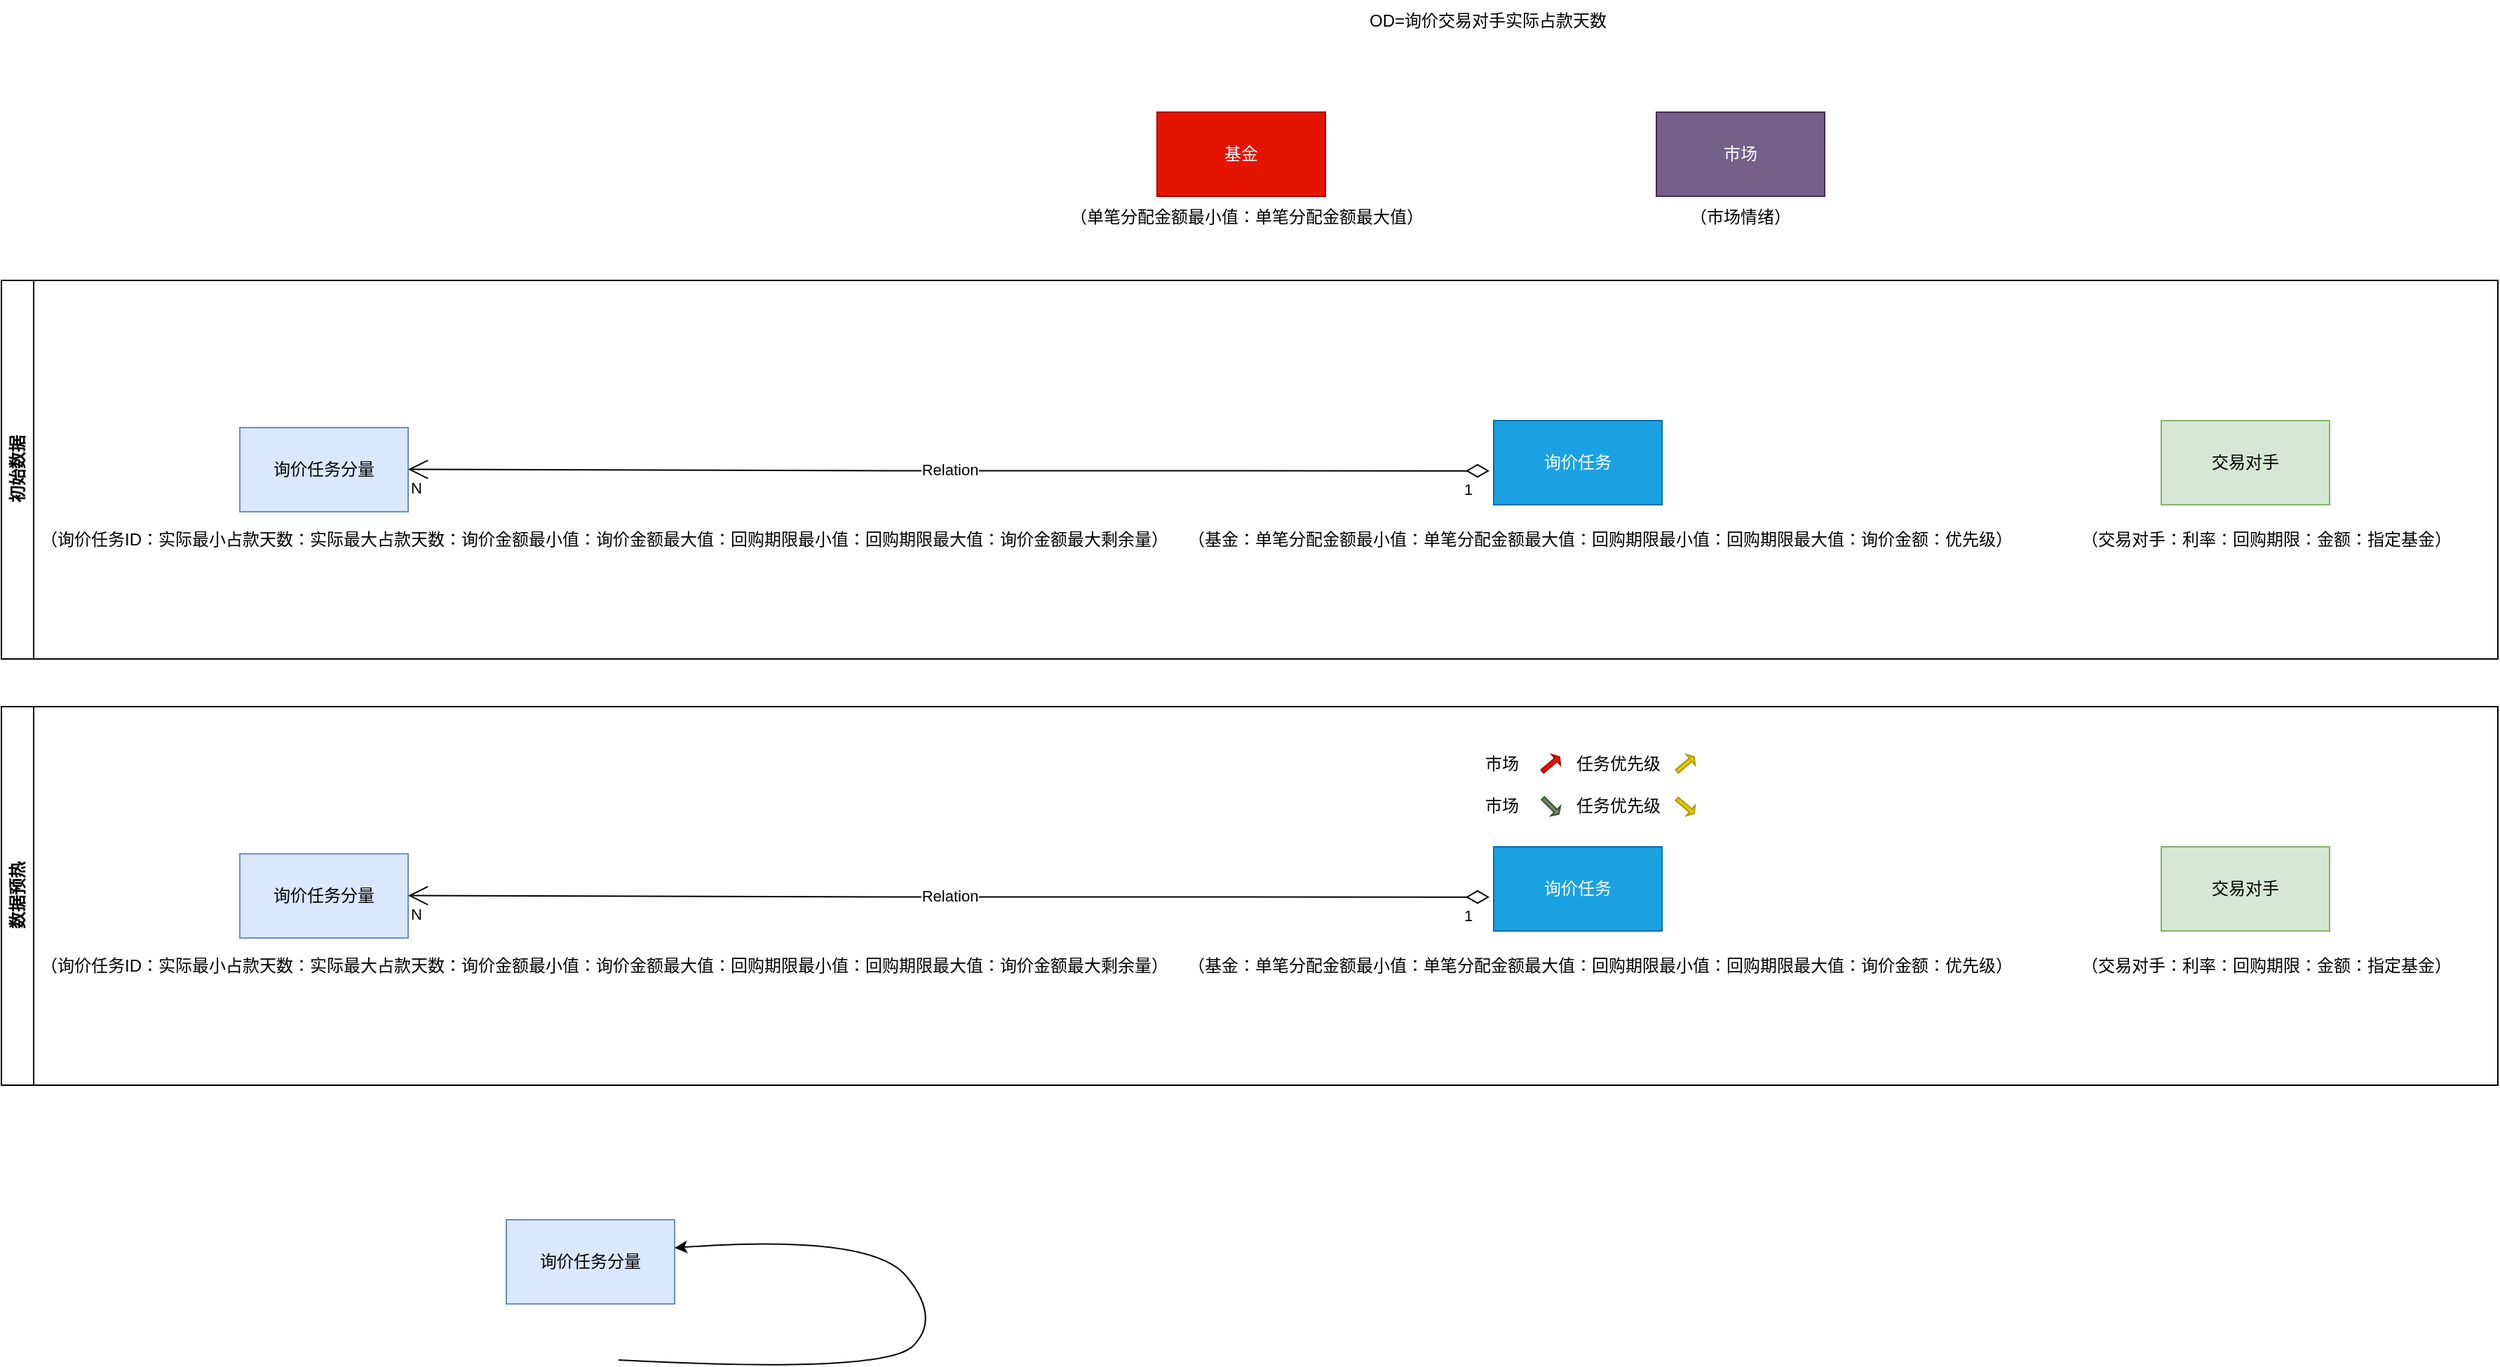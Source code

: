 <mxfile version="21.7.4" type="github">
  <diagram name="第 1 页" id="x_bTeJKKa33n8SwNwRoZ">
    <mxGraphModel dx="1403" dy="311" grid="1" gridSize="10" guides="1" tooltips="1" connect="1" arrows="1" fold="1" page="1" pageScale="1" pageWidth="827" pageHeight="1169" math="0" shadow="0">
      <root>
        <mxCell id="0" />
        <mxCell id="1" parent="0" />
        <mxCell id="mna81Xxy5MV_5b3Kb8om-2" value="OD=询价交易对手实际占款天数&lt;br&gt;" style="text;html=1;strokeColor=none;fillColor=none;align=center;verticalAlign=middle;whiteSpace=wrap;rounded=0;" vertex="1" parent="1">
          <mxGeometry x="240" y="80" width="220" height="30" as="geometry" />
        </mxCell>
        <mxCell id="mna81Xxy5MV_5b3Kb8om-10" value="初始数据" style="swimlane;horizontal=0;whiteSpace=wrap;html=1;" vertex="1" parent="1">
          <mxGeometry x="-710" y="280" width="1780" height="270" as="geometry" />
        </mxCell>
        <mxCell id="mna81Xxy5MV_5b3Kb8om-27" value="（基金：单笔分配金额最小值：单笔分配金额最大值：回购期限最小值：回购期限最大值：询价金额：优先级）" style="text;html=1;strokeColor=none;fillColor=none;align=center;verticalAlign=middle;whiteSpace=wrap;rounded=0;" vertex="1" parent="mna81Xxy5MV_5b3Kb8om-10">
          <mxGeometry x="840" y="170" width="600" height="30" as="geometry" />
        </mxCell>
        <mxCell id="mna81Xxy5MV_5b3Kb8om-8" value="交易对手" style="rounded=0;whiteSpace=wrap;html=1;fillColor=#d5e8d4;strokeColor=#82b366;" vertex="1" parent="mna81Xxy5MV_5b3Kb8om-10">
          <mxGeometry x="1540" y="100" width="120" height="60" as="geometry" />
        </mxCell>
        <mxCell id="mna81Xxy5MV_5b3Kb8om-26" value="（交易对手：利率：回购期限：金额：指定基金）" style="text;html=1;strokeColor=none;fillColor=none;align=center;verticalAlign=middle;whiteSpace=wrap;rounded=0;" vertex="1" parent="mna81Xxy5MV_5b3Kb8om-10">
          <mxGeometry x="1460" y="170" width="310" height="30" as="geometry" />
        </mxCell>
        <mxCell id="mna81Xxy5MV_5b3Kb8om-3" value="询价任务" style="rounded=0;whiteSpace=wrap;html=1;fillColor=#1ba1e2;strokeColor=#006EAF;fontColor=#ffffff;" vertex="1" parent="mna81Xxy5MV_5b3Kb8om-10">
          <mxGeometry x="1064" y="100" width="120" height="60" as="geometry" />
        </mxCell>
        <mxCell id="mna81Xxy5MV_5b3Kb8om-7" value="询价任务分量" style="rounded=0;whiteSpace=wrap;html=1;fillColor=#dae8fc;strokeColor=#6c8ebf;" vertex="1" parent="mna81Xxy5MV_5b3Kb8om-10">
          <mxGeometry x="170" y="105" width="120" height="60" as="geometry" />
        </mxCell>
        <mxCell id="mna81Xxy5MV_5b3Kb8om-4" value="Relation" style="endArrow=open;html=1;endSize=12;startArrow=diamondThin;startSize=14;startFill=0;edgeStyle=orthogonalEdgeStyle;rounded=0;entryX=1;entryY=0.5;entryDx=0;entryDy=0;exitX=-0.025;exitY=0.597;exitDx=0;exitDy=0;exitPerimeter=0;" edge="1" parent="mna81Xxy5MV_5b3Kb8om-10" source="mna81Xxy5MV_5b3Kb8om-3">
          <mxGeometry relative="1" as="geometry">
            <mxPoint x="430" y="134.8" as="sourcePoint" />
            <mxPoint x="290" y="134.8" as="targetPoint" />
          </mxGeometry>
        </mxCell>
        <mxCell id="mna81Xxy5MV_5b3Kb8om-5" value="1" style="edgeLabel;resizable=0;html=1;align=left;verticalAlign=top;" connectable="0" vertex="1" parent="mna81Xxy5MV_5b3Kb8om-4">
          <mxGeometry x="-1" relative="1" as="geometry">
            <mxPoint x="-20" as="offset" />
          </mxGeometry>
        </mxCell>
        <mxCell id="mna81Xxy5MV_5b3Kb8om-6" value="N" style="edgeLabel;resizable=0;html=1;align=right;verticalAlign=top;" connectable="0" vertex="1" parent="mna81Xxy5MV_5b3Kb8om-4">
          <mxGeometry x="1" relative="1" as="geometry">
            <mxPoint x="10" as="offset" />
          </mxGeometry>
        </mxCell>
        <mxCell id="mna81Xxy5MV_5b3Kb8om-29" value="（询价任务ID：实际最小占款天数：实际最大占款天数：询价金额最小值：询价金额最大值：回购期限最小值：回购期限最大值：询价金额最大剩余量）" style="text;html=1;strokeColor=none;fillColor=none;align=center;verticalAlign=middle;whiteSpace=wrap;rounded=0;" vertex="1" parent="mna81Xxy5MV_5b3Kb8om-10">
          <mxGeometry x="20" y="170" width="820" height="30" as="geometry" />
        </mxCell>
        <mxCell id="mna81Xxy5MV_5b3Kb8om-30" value="基金" style="rounded=0;whiteSpace=wrap;html=1;fillColor=#e51400;fontColor=#ffffff;strokeColor=#B20000;" vertex="1" parent="1">
          <mxGeometry x="114" y="160" width="120" height="60" as="geometry" />
        </mxCell>
        <mxCell id="mna81Xxy5MV_5b3Kb8om-31" value="市场" style="rounded=0;whiteSpace=wrap;html=1;fillColor=#76608a;fontColor=#ffffff;strokeColor=#432D57;" vertex="1" parent="1">
          <mxGeometry x="470" y="160" width="120" height="60" as="geometry" />
        </mxCell>
        <mxCell id="mna81Xxy5MV_5b3Kb8om-32" value="（市场情绪）" style="text;html=1;strokeColor=none;fillColor=none;align=center;verticalAlign=middle;whiteSpace=wrap;rounded=0;" vertex="1" parent="1">
          <mxGeometry x="490" y="220" width="80" height="30" as="geometry" />
        </mxCell>
        <mxCell id="mna81Xxy5MV_5b3Kb8om-35" value="（单笔分配金额最小值：单笔分配金额最大值）" style="text;html=1;strokeColor=none;fillColor=none;align=center;verticalAlign=middle;whiteSpace=wrap;rounded=0;" vertex="1" parent="1">
          <mxGeometry x="10" y="220" width="336" height="30" as="geometry" />
        </mxCell>
        <mxCell id="mna81Xxy5MV_5b3Kb8om-36" value="数据预热" style="swimlane;horizontal=0;whiteSpace=wrap;html=1;" vertex="1" parent="1">
          <mxGeometry x="-710" y="584" width="1780" height="270" as="geometry" />
        </mxCell>
        <mxCell id="mna81Xxy5MV_5b3Kb8om-37" value="（基金：单笔分配金额最小值：单笔分配金额最大值：回购期限最小值：回购期限最大值：询价金额：优先级）" style="text;html=1;strokeColor=none;fillColor=none;align=center;verticalAlign=middle;whiteSpace=wrap;rounded=0;" vertex="1" parent="mna81Xxy5MV_5b3Kb8om-36">
          <mxGeometry x="840" y="170" width="600" height="30" as="geometry" />
        </mxCell>
        <mxCell id="mna81Xxy5MV_5b3Kb8om-38" value="交易对手" style="rounded=0;whiteSpace=wrap;html=1;fillColor=#d5e8d4;strokeColor=#82b366;" vertex="1" parent="mna81Xxy5MV_5b3Kb8om-36">
          <mxGeometry x="1540" y="100" width="120" height="60" as="geometry" />
        </mxCell>
        <mxCell id="mna81Xxy5MV_5b3Kb8om-39" value="（交易对手：利率：回购期限：金额：指定基金）" style="text;html=1;strokeColor=none;fillColor=none;align=center;verticalAlign=middle;whiteSpace=wrap;rounded=0;" vertex="1" parent="mna81Xxy5MV_5b3Kb8om-36">
          <mxGeometry x="1460" y="170" width="310" height="30" as="geometry" />
        </mxCell>
        <mxCell id="mna81Xxy5MV_5b3Kb8om-40" value="询价任务" style="rounded=0;whiteSpace=wrap;html=1;fillColor=#1ba1e2;strokeColor=#006EAF;fontColor=#ffffff;" vertex="1" parent="mna81Xxy5MV_5b3Kb8om-36">
          <mxGeometry x="1064" y="100" width="120" height="60" as="geometry" />
        </mxCell>
        <mxCell id="mna81Xxy5MV_5b3Kb8om-41" value="询价任务分量" style="rounded=0;whiteSpace=wrap;html=1;fillColor=#dae8fc;strokeColor=#6c8ebf;" vertex="1" parent="mna81Xxy5MV_5b3Kb8om-36">
          <mxGeometry x="170" y="105" width="120" height="60" as="geometry" />
        </mxCell>
        <mxCell id="mna81Xxy5MV_5b3Kb8om-42" value="Relation" style="endArrow=open;html=1;endSize=12;startArrow=diamondThin;startSize=14;startFill=0;edgeStyle=orthogonalEdgeStyle;rounded=0;entryX=1;entryY=0.5;entryDx=0;entryDy=0;exitX=-0.025;exitY=0.597;exitDx=0;exitDy=0;exitPerimeter=0;" edge="1" parent="mna81Xxy5MV_5b3Kb8om-36" source="mna81Xxy5MV_5b3Kb8om-40">
          <mxGeometry relative="1" as="geometry">
            <mxPoint x="430" y="134.8" as="sourcePoint" />
            <mxPoint x="290" y="134.8" as="targetPoint" />
          </mxGeometry>
        </mxCell>
        <mxCell id="mna81Xxy5MV_5b3Kb8om-43" value="1" style="edgeLabel;resizable=0;html=1;align=left;verticalAlign=top;" connectable="0" vertex="1" parent="mna81Xxy5MV_5b3Kb8om-42">
          <mxGeometry x="-1" relative="1" as="geometry">
            <mxPoint x="-20" as="offset" />
          </mxGeometry>
        </mxCell>
        <mxCell id="mna81Xxy5MV_5b3Kb8om-44" value="N" style="edgeLabel;resizable=0;html=1;align=right;verticalAlign=top;" connectable="0" vertex="1" parent="mna81Xxy5MV_5b3Kb8om-42">
          <mxGeometry x="1" relative="1" as="geometry">
            <mxPoint x="10" as="offset" />
          </mxGeometry>
        </mxCell>
        <mxCell id="mna81Xxy5MV_5b3Kb8om-45" value="（询价任务ID：实际最小占款天数：实际最大占款天数：询价金额最小值：询价金额最大值：回购期限最小值：回购期限最大值：询价金额最大剩余量）" style="text;html=1;strokeColor=none;fillColor=none;align=center;verticalAlign=middle;whiteSpace=wrap;rounded=0;" vertex="1" parent="mna81Xxy5MV_5b3Kb8om-36">
          <mxGeometry x="20" y="170" width="820" height="30" as="geometry" />
        </mxCell>
        <mxCell id="mna81Xxy5MV_5b3Kb8om-46" value="市场" style="text;html=1;strokeColor=none;fillColor=none;align=center;verticalAlign=middle;whiteSpace=wrap;rounded=0;" vertex="1" parent="mna81Xxy5MV_5b3Kb8om-36">
          <mxGeometry x="1040" y="26" width="60" height="30" as="geometry" />
        </mxCell>
        <mxCell id="mna81Xxy5MV_5b3Kb8om-47" value="" style="shape=singleArrow;direction=north;whiteSpace=wrap;html=1;rotation=50;fillColor=#e51400;fontColor=#ffffff;strokeColor=#B20000;" vertex="1" parent="mna81Xxy5MV_5b3Kb8om-36">
          <mxGeometry x="1100" y="33" width="9.6" height="16" as="geometry" />
        </mxCell>
        <mxCell id="mna81Xxy5MV_5b3Kb8om-60" value="任务优先级" style="text;html=1;strokeColor=none;fillColor=none;align=center;verticalAlign=middle;whiteSpace=wrap;rounded=0;" vertex="1" parent="mna81Xxy5MV_5b3Kb8om-36">
          <mxGeometry x="1110" y="26" width="86" height="30" as="geometry" />
        </mxCell>
        <mxCell id="mna81Xxy5MV_5b3Kb8om-63" value="" style="shape=singleArrow;direction=north;whiteSpace=wrap;html=1;rotation=50;fillColor=#e3c800;fontColor=#000000;strokeColor=#B09500;" vertex="1" parent="mna81Xxy5MV_5b3Kb8om-36">
          <mxGeometry x="1196" y="33" width="9.6" height="16" as="geometry" />
        </mxCell>
        <mxCell id="mna81Xxy5MV_5b3Kb8om-67" value="市场" style="text;html=1;strokeColor=none;fillColor=none;align=center;verticalAlign=middle;whiteSpace=wrap;rounded=0;" vertex="1" parent="mna81Xxy5MV_5b3Kb8om-36">
          <mxGeometry x="1040" y="56" width="60" height="30" as="geometry" />
        </mxCell>
        <mxCell id="mna81Xxy5MV_5b3Kb8om-68" value="" style="shape=singleArrow;direction=north;whiteSpace=wrap;html=1;rotation=135;fillColor=#6d8764;fontColor=#ffffff;strokeColor=#3A5431;" vertex="1" parent="mna81Xxy5MV_5b3Kb8om-36">
          <mxGeometry x="1100" y="63" width="9.6" height="16" as="geometry" />
        </mxCell>
        <mxCell id="mna81Xxy5MV_5b3Kb8om-69" value="任务优先级" style="text;html=1;strokeColor=none;fillColor=none;align=center;verticalAlign=middle;whiteSpace=wrap;rounded=0;" vertex="1" parent="mna81Xxy5MV_5b3Kb8om-36">
          <mxGeometry x="1110" y="56" width="86" height="30" as="geometry" />
        </mxCell>
        <mxCell id="mna81Xxy5MV_5b3Kb8om-70" value="" style="shape=singleArrow;direction=north;whiteSpace=wrap;html=1;rotation=130;fillColor=#e3c800;fontColor=#000000;strokeColor=#B09500;" vertex="1" parent="mna81Xxy5MV_5b3Kb8om-36">
          <mxGeometry x="1196" y="63" width="9.6" height="16" as="geometry" />
        </mxCell>
        <mxCell id="mna81Xxy5MV_5b3Kb8om-72" value="询价任务分量" style="rounded=0;whiteSpace=wrap;html=1;fillColor=#dae8fc;strokeColor=#6c8ebf;" vertex="1" parent="1">
          <mxGeometry x="-350" y="950" width="120" height="60" as="geometry" />
        </mxCell>
        <mxCell id="mna81Xxy5MV_5b3Kb8om-73" value="" style="curved=1;endArrow=classic;html=1;rounded=0;entryX=1;entryY=0.5;entryDx=0;entryDy=0;" edge="1" parent="1">
          <mxGeometry width="50" height="50" relative="1" as="geometry">
            <mxPoint x="-270" y="1050" as="sourcePoint" />
            <mxPoint x="-230" y="970.0" as="targetPoint" />
            <Array as="points">
              <mxPoint x="-80" y="1060" />
              <mxPoint x="-40" y="1020" />
              <mxPoint x="-90" y="960" />
            </Array>
          </mxGeometry>
        </mxCell>
      </root>
    </mxGraphModel>
  </diagram>
</mxfile>
